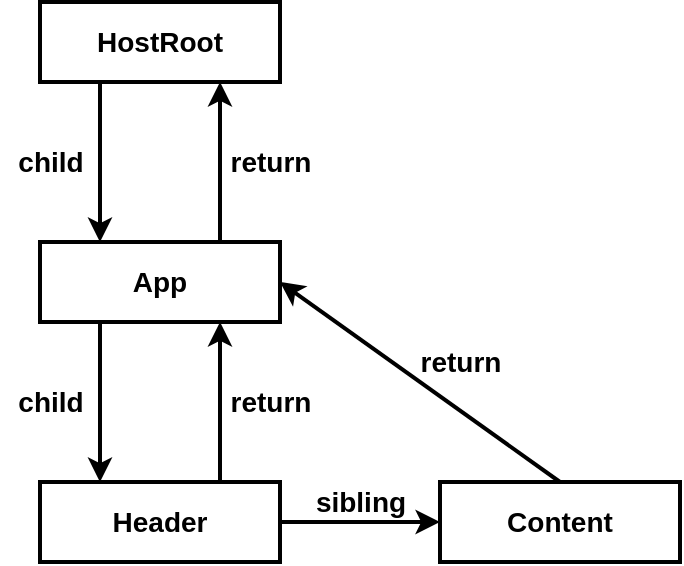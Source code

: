 <mxfile scale="1" border="10">
    <diagram id="wJVBuvuc-_Y9iB0Qi7Qt" name="第 1 页">
        <mxGraphModel dx="902" dy="534" grid="1" gridSize="10" guides="1" tooltips="1" connect="1" arrows="1" fold="1" page="1" pageScale="1" pageWidth="1200" pageHeight="1600" background="#ffffff" math="0" shadow="0">
            <root>
                <mxCell id="0"/>
                <mxCell id="1" parent="0"/>
                <mxCell id="124" style="edgeStyle=none;html=1;exitX=0.25;exitY=1;exitDx=0;exitDy=0;entryX=0.25;entryY=0;entryDx=0;entryDy=0;fontSize=14;fontColor=#000000;strokeColor=#000000;strokeWidth=2;" edge="1" parent="1" source="120" target="121">
                    <mxGeometry relative="1" as="geometry"/>
                </mxCell>
                <mxCell id="120" value="HostRoot" style="rounded=0;whiteSpace=wrap;html=1;fontSize=14;fontColor=#000000;strokeColor=#000000;fillColor=none;fontStyle=1;strokeWidth=2;" vertex="1" parent="1">
                    <mxGeometry x="320" y="40" width="120" height="40" as="geometry"/>
                </mxCell>
                <mxCell id="125" style="edgeStyle=none;html=1;exitX=0.75;exitY=0;exitDx=0;exitDy=0;entryX=0.75;entryY=1;entryDx=0;entryDy=0;fontSize=14;fontColor=#000000;strokeColor=#000000;strokeWidth=2;" edge="1" parent="1" source="121" target="120">
                    <mxGeometry relative="1" as="geometry"/>
                </mxCell>
                <mxCell id="126" style="edgeStyle=none;html=1;exitX=0.25;exitY=1;exitDx=0;exitDy=0;entryX=0.25;entryY=0;entryDx=0;entryDy=0;fontSize=14;fontColor=#000000;strokeColor=#000000;strokeWidth=2;" edge="1" parent="1" source="121" target="122">
                    <mxGeometry relative="1" as="geometry"/>
                </mxCell>
                <mxCell id="121" value="App" style="rounded=0;whiteSpace=wrap;html=1;fontSize=14;fontColor=#000000;strokeColor=#000000;fillColor=none;fontStyle=1;strokeWidth=2;" vertex="1" parent="1">
                    <mxGeometry x="320" y="160" width="120" height="40" as="geometry"/>
                </mxCell>
                <mxCell id="127" style="edgeStyle=none;html=1;exitX=0.75;exitY=0;exitDx=0;exitDy=0;entryX=0.75;entryY=1;entryDx=0;entryDy=0;fontSize=14;fontColor=#000000;strokeColor=#000000;strokeWidth=2;" edge="1" parent="1" source="122" target="121">
                    <mxGeometry relative="1" as="geometry"/>
                </mxCell>
                <mxCell id="128" value="" style="edgeStyle=none;html=1;fontSize=14;fontColor=#000000;strokeColor=#000000;strokeWidth=2;" edge="1" parent="1" source="122" target="123">
                    <mxGeometry relative="1" as="geometry"/>
                </mxCell>
                <mxCell id="122" value="Header" style="rounded=0;whiteSpace=wrap;html=1;fontSize=14;fontColor=#000000;strokeColor=#000000;fillColor=none;fontStyle=1;strokeWidth=2;" vertex="1" parent="1">
                    <mxGeometry x="320" y="280" width="120" height="40" as="geometry"/>
                </mxCell>
                <mxCell id="129" style="edgeStyle=none;html=1;exitX=0.5;exitY=0;exitDx=0;exitDy=0;entryX=1;entryY=0.5;entryDx=0;entryDy=0;fontSize=14;fontColor=#000000;strokeColor=#000000;strokeWidth=2;" edge="1" parent="1" source="123" target="121">
                    <mxGeometry relative="1" as="geometry"/>
                </mxCell>
                <mxCell id="123" value="Content" style="rounded=0;whiteSpace=wrap;html=1;fontSize=14;fontColor=#000000;strokeColor=#000000;fillColor=none;fontStyle=1;strokeWidth=2;" vertex="1" parent="1">
                    <mxGeometry x="520" y="280" width="120" height="40" as="geometry"/>
                </mxCell>
                <mxCell id="130" value="child" style="text;html=1;align=center;verticalAlign=middle;resizable=0;points=[];autosize=1;strokeColor=none;fillColor=none;fontSize=14;fontColor=#000000;fontStyle=1" vertex="1" parent="1">
                    <mxGeometry x="300" y="110" width="50" height="20" as="geometry"/>
                </mxCell>
                <mxCell id="131" value="return" style="text;html=1;align=center;verticalAlign=middle;resizable=0;points=[];autosize=1;strokeColor=none;fillColor=none;fontSize=14;fontColor=#000000;fontStyle=1" vertex="1" parent="1">
                    <mxGeometry x="405" y="110" width="60" height="20" as="geometry"/>
                </mxCell>
                <mxCell id="132" value="child" style="text;html=1;align=center;verticalAlign=middle;resizable=0;points=[];autosize=1;strokeColor=none;fillColor=none;fontSize=14;fontColor=#000000;fontStyle=1" vertex="1" parent="1">
                    <mxGeometry x="300" y="230" width="50" height="20" as="geometry"/>
                </mxCell>
                <mxCell id="134" value="return" style="text;html=1;align=center;verticalAlign=middle;resizable=0;points=[];autosize=1;strokeColor=none;fillColor=none;fontSize=14;fontColor=#000000;fontStyle=1" vertex="1" parent="1">
                    <mxGeometry x="405" y="230" width="60" height="20" as="geometry"/>
                </mxCell>
                <mxCell id="135" value="return" style="text;html=1;align=center;verticalAlign=middle;resizable=0;points=[];autosize=1;strokeColor=none;fillColor=none;fontSize=14;fontColor=#000000;fontStyle=1" vertex="1" parent="1">
                    <mxGeometry x="500" y="210" width="60" height="20" as="geometry"/>
                </mxCell>
                <mxCell id="136" value="sibling" style="text;html=1;align=center;verticalAlign=middle;resizable=0;points=[];autosize=1;strokeColor=none;fillColor=none;fontSize=14;fontColor=#000000;fontStyle=1" vertex="1" parent="1">
                    <mxGeometry x="450" y="280" width="60" height="20" as="geometry"/>
                </mxCell>
            </root>
        </mxGraphModel>
    </diagram>
</mxfile>